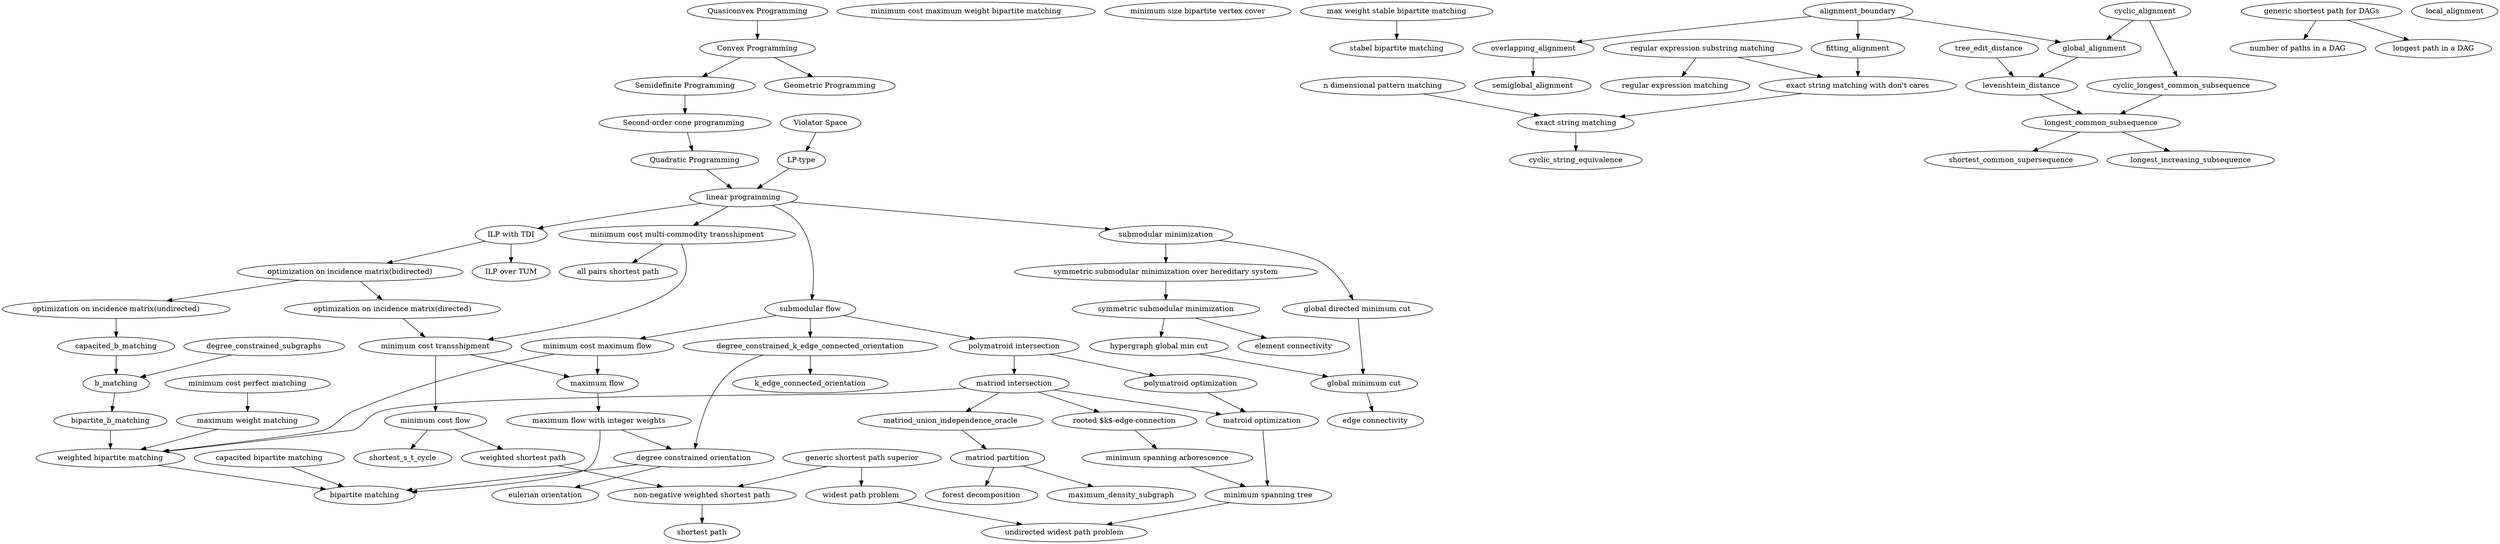 digraph {
  // weakly polynomial
  semidefinite_programming [label="Semidefinite Programming"];
  second_order_cone_programming [label="Second-order cone programming "];
  quadratic_programming [label="Quadratic Programming"];
  convex_programming [label="Convex Programming"];
  geometric_programming [label="Geometric Programming"];
  quasiconvex_programming [label="Quasiconvex Programming"];
  linear_programming [label="linear programming"];
  ILP_TUM [label="ILP over TUM"];
  ILP_TDI [label="ILP with TDI"];
  violator_space [label="Violator Space"];
  lp_type [label="LP-type"];

  linear_programming -> ILP_TDI -> ILP_TUM;
  quasiconvex_programming -> convex_programming -> semidefinite_programming -> second_order_cone_programming -> quadratic_programming -> linear_programming;
  convex_programming -> geometric_programming;
  violator_space -> lp_type -> linear_programming;
  // optimization problems
  min_cost_multi_commodity_transshipment [label="minimum cost multi-commodity transshipment"];
  max_flow [label="maximum flow"];
  weighted_bipartite_matching [label="weighted bipartite matching"];
  bipartite_matching [label="bipartite matching"];
  min_cost_max_flow [label="minimum cost maximum flow"];
  shortest_path_nonneg_weight [label="non-negative weighted shortest path"]
  shortest_path_weight [label="weighted shortest path"];
  shortest_path [label="shortest path"];
  min_cost_max_bipartite_matching [label="minimum cost maximum weight bipartite matching"];
  weighted_matching [label="maximum weight matching"];
  min_cost_perfect_matching [label="minimum cost perfect matching"];
  min_size_bipartite_vertex_cover [label="minimum size bipartite vertex cover"];
  stable_matching [label="stabel bipartite matching"];
  max_weight_stable_matching [label="max weight stable bipartite matching"];
  max_weight_stable_matching -> stable_matching;
  capacited_bipartite_matching [label="capacited bipartite matching"];

  submodular_flow [label="submodular flow"];
  polymatroid_intersection [label="polymatroid intersection"];
  
  all_pairs_shortest_path [label="all pairs shortest path"];
  min_cost_flow [label="minimum cost flow"];
  min_cost_trans [label="minimum cost transshipment"];
  degree_constrained_orientation [label="degree constrained orientation"];
  max_flow_int [label="maximum flow with integer weights"];
  submodular_min [label="submodular minimization"];
  symmetric_submodular_min [label="symmetric submodular minimization"];
  symmetric_submodular_function_hereditary [label="symmetric submodular minimization over hereditary system"]
  hypergraph_min_cut [label="hypergraph global min cut"];
  element_connectivity [label="element connectivity"];

  submodular_flow -> degree_constrained_k_edge_connected_orientation;
  degree_constrained_k_edge_connected_orientation -> k_edge_connected_orientation;
  degree_constrained_k_edge_connected_orientation -> degree_constrained_orientation;
  submodular_flow -> min_cost_max_flow;
  linear_programming -> submodular_min -> symmetric_submodular_function_hereditary;
  submodular_min -> directed_min_cut;
  symmetric_submodular_function_hereditary -> symmetric_submodular_min;
  symmetric_submodular_min -> hypergraph_min_cut;
  symmetric_submodular_min -> element_connectivity;
  hypergraph_min_cut -> min_cut;
  min_cost_multi_commodity_transshipment -> min_cost_trans;
  min_cost_multi_commodity_transshipment -> all_pairs_shortest_path;
  min_cost_trans -> max_flow;
  max_flow -> max_flow_int;
  min_cost_max_flow -> weighted_bipartite_matching;
  weighted_bipartite_matching -> bipartite_matching;
  capacited_bipartite_matching -> bipartite_matching;
  max_flow_int -> bipartite_matching;
  min_cost_max_flow -> max_flow;
  min_cost_trans  -> min_cost_flow;
  min_cost_flow -> shortest_path_weight;
  submodular_flow -> polymatroid_intersection;
  linear_programming -> submodular_flow;
  linear_programming -> min_cost_multi_commodity_transshipment;
  shortest_path_weight -> shortest_path_nonneg_weight;
  shortest_path_nonneg_weight -> shortest_path;
  max_flow_int -> degree_constrained_orientation;
  degree_constrained_orientation -> bipartite_matching;
  degree_constrained_orientation -> eulerian_orientation;
  min_cost_perfect_matching -> weighted_matching;
  weighted_matching -> weighted_bipartite_matching;
  
  degree_constrained_subgraphs -> b_matching;
  capacited_b_matching -> b_matching -> bipartite_b_matching;
  bipartite_b_matching->weighted_bipartite_matching;
  optimization_incidence_matrix_undirected [label="optimization on incidence matrix(undirected)"]
  optimization_incidence_matrix_directed [label="optimization on incidence matrix(directed)"]
  optimization_incidence_matrix_bidirected [label="optimization on incidence matrix(bidirected)"]
  optimization_incidence_matrix_bidirected -> optimization_incidence_matrix_undirected;
  optimization_incidence_matrix_bidirected -> optimization_incidence_matrix_directed;
  optimization_incidence_matrix_undirected -> capacited_b_matching;
  ILP_TDI -> optimization_incidence_matrix_bidirected;
  optimization_incidence_matrix_directed -> min_cost_trans;

  min_cost_flow -> shortest_s_t_cycle;
  
  // scheduling
  //single_machine_total_weighted_completion_time; // greedy
   //Minimizing Makespan with Preemptions on N machines, polytime
   //Qm | prmp | Cmax
   //Qm | rj,prmp | Cmax
   //Pm || sum Cj
   //Qm | prmp | sum Cj 
   //Qm | prmp | Lmax
   //F2 || Cmax
   //F2 | block | Cmax 
   //J2 || Cmax
   //O2 || Cmax 
   // Om | prmp | Cmax
   // Om | prmp | Lmax
   //Om | rj,pij = 1 | Cmax
  // matroids
  polymatroid_intersection [label="polymatroid intersection"];
  polymatroid_optimization [label="polymatroid optimization"];
  minimum_spanning_arborescence [label="minimum spanning arborescence"];
  matroid_optimization [label="matroid optimization"];
  matroid_intersection [label="matriod intersection"];
  minimum_spanning_tree [label="minimum spanning tree"];
  matriod_partition [label="matriod partition"];
  forest_decomposition [label="forest decomposition"];
  minimum_spanning_arborescence [label="minimum spanning arborescence"];
  rooted_k_edge_connection [label="rooted $k$-edge-connection"];
  
  polymatroid_intersection -> polymatroid_optimization;
  polymatroid_intersection -> matroid_intersection;
  polymatroid_optimization -> matroid_optimization;
  matroid_intersection -> matroid_optimization -> minimum_spanning_tree; 
  matroid_intersection -> weighted_bipartite_matching;
  matroid_intersection -> rooted_k_edge_connection;
  matroid_intersection -> matriod_union_independence_oracle;
  matriod_union_independence_oracle -> matriod_partition -> forest_decomposition;
  matriod_partition->maximum_density_subgraph;
  rooted_k_edge_connection -> minimum_spanning_arborescence;
  minimum_spanning_arborescence -> minimum_spanning_tree;

  eulerian_orientation [label="eulerian orientation"];
  directed_min_cut [label="global directed minimum cut"];
  min_cut [label="global minimum cut"];
  edge_connectivity [label="edge connectivity"];
  directed_min_cut -> min_cut;
  min_cut -> edge_connectivity;

  // String matching problems
  exact_string_matching [label="exact string matching"];
  n_dimensional_pattern_matching [label="n dimensional pattern matching"];
  exact_string_matching_with_dont_cares [label="exact string matching with don't cares"];
  regular_expression_matching [label="regular expression matching"];
  regular_expression_substring_matching [label="regular expression substring matching"];
  regular_expression_substring_matching -> exact_string_matching_with_dont_cares;
  regular_expression_substring_matching -> regular_expression_matching;
  exact_string_matching_with_dont_cares -> exact_string_matching;
  n_dimensional_pattern_matching -> exact_string_matching;

  // DP
  generic_shortest_path_superior [label="generic shortest path superior"];
  generic_shortest_path_dag [label="generic shortest path for DAGs"];
  count_paths_dag [label="number of paths in a DAG"];
  longest_path_dag [label="longest path in a DAG"];
  
  widest_path [label="widest path problem"];
  undirected_widest_path [label="undirected widest path problem"];
  
  generic_shortest_path_superior -> widest_path;
  widest_path -> undirected_widest_path;
  //all_pairs_widest_path;
  minimum_spanning_tree -> undirected_widest_path;
  generic_shortest_path_superior -> shortest_path_nonneg_weight;
  generic_shortest_path_dag -> count_paths_dag;
  generic_shortest_path_dag -> longest_path_dag;
  
  // Sequence Alignment
  cyclic_alignment -> global_alignment;
  cyclic_alignment -> cyclic_longest_common_subsequence;
  alignment_boundary -> global_alignment;
  local_alignment;
  tree_edit_distance -> levenshtein_distance;
  global_alignment -> levenshtein_distance -> longest_common_subsequence;
  alignment_boundary -> fitting_alignment;
  alignment_boundary -> overlapping_alignment -> semiglobal_alignment;
  fitting_alignment -> exact_string_matching_with_dont_cares;
  exact_string_matching -> cyclic_string_equivalence;
  cyclic_longest_common_subsequence -> longest_common_subsequence -> longest_increasing_subsequence
  longest_common_subsequence -> shortest_common_supersequence;
  
  // Done
  // sequential knapsack
  
  // Todo
  // Modular decomposition http://en.wikipedia.org/wiki/Modular_decomposition
  // reconize total unimodularity 
  // stable matching(bipartite), egalitarian(maximum weight), minimum regret, stable roommate problem.
  // tree isomorphism
  // k-cores

  // The Generalized Distributive Law
  // http://cstheory.stackexchange.com/questions/750/have-any-generalizations-of-maximum-weight-matching-been-studied
  //longest_alternating_subsequence
}